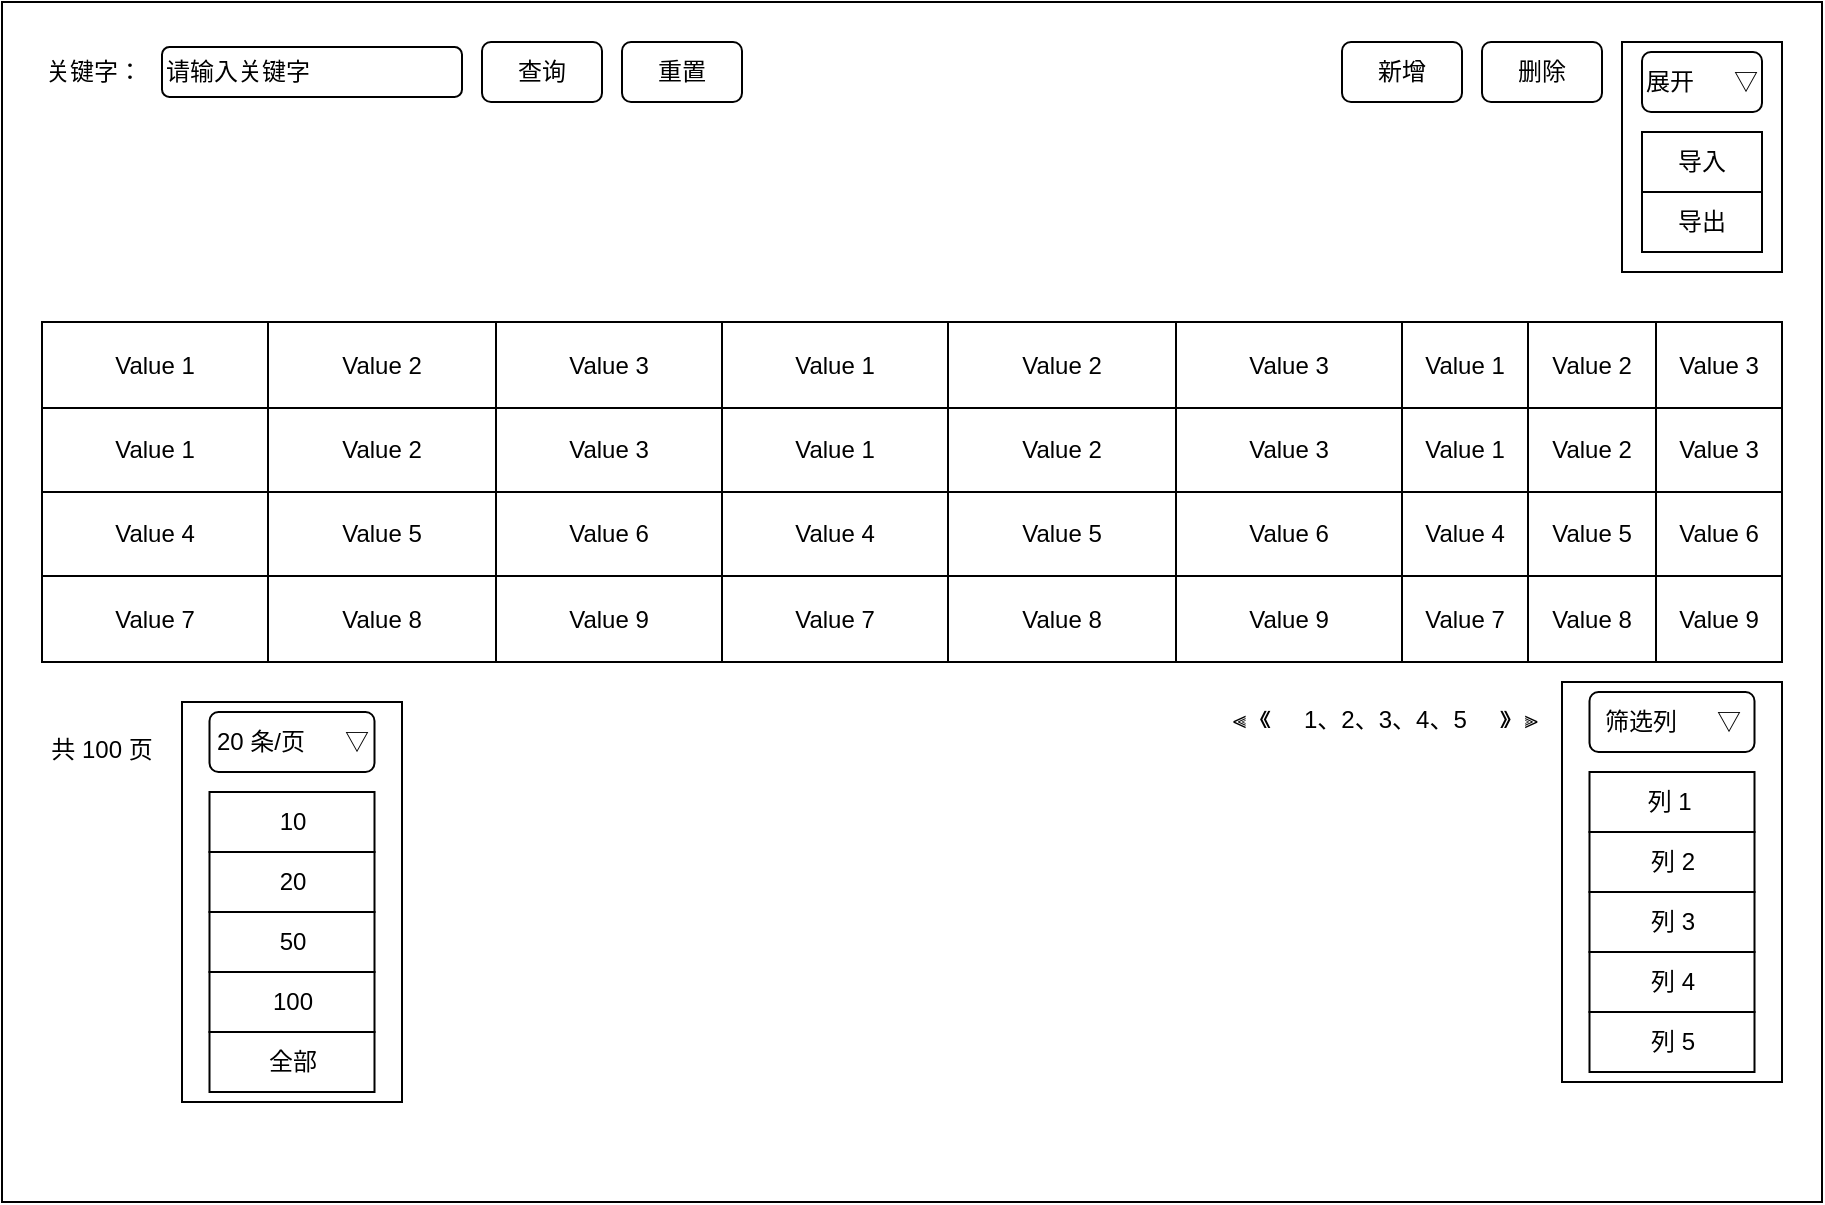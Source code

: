 <mxfile>
    <diagram id="9R0POnX61Uw_uijoBZHw" name="第 1 页">
        <mxGraphModel dx="1155" dy="564" grid="1" gridSize="10" guides="1" tooltips="1" connect="1" arrows="1" fold="1" page="1" pageScale="1" pageWidth="1169" pageHeight="827" math="0" shadow="0">
            <root>
                <mxCell id="0"/>
                <mxCell id="1" parent="0"/>
                <mxCell id="2" value="" style="rounded=0;whiteSpace=wrap;html=1;" vertex="1" parent="1">
                    <mxGeometry x="90" y="40" width="910" height="600" as="geometry"/>
                </mxCell>
                <mxCell id="5" value="" style="group" vertex="1" connectable="0" parent="1">
                    <mxGeometry x="110" y="60" width="210" height="30" as="geometry"/>
                </mxCell>
                <mxCell id="3" value="关键字：" style="text;html=1;align=left;verticalAlign=middle;whiteSpace=wrap;rounded=0;" vertex="1" parent="5">
                    <mxGeometry width="60" height="30" as="geometry"/>
                </mxCell>
                <mxCell id="4" value="请输入关键字" style="rounded=1;whiteSpace=wrap;html=1;align=left;" vertex="1" parent="5">
                    <mxGeometry x="60" y="2.5" width="150" height="25" as="geometry"/>
                </mxCell>
                <mxCell id="6" value="查询" style="rounded=1;whiteSpace=wrap;html=1;" vertex="1" parent="1">
                    <mxGeometry x="330" y="60" width="60" height="30" as="geometry"/>
                </mxCell>
                <mxCell id="7" value="重置" style="rounded=1;whiteSpace=wrap;html=1;" vertex="1" parent="1">
                    <mxGeometry x="400" y="60" width="60" height="30" as="geometry"/>
                </mxCell>
                <mxCell id="8" value="新增" style="rounded=1;whiteSpace=wrap;html=1;" vertex="1" parent="1">
                    <mxGeometry x="760" y="60" width="60" height="30" as="geometry"/>
                </mxCell>
                <mxCell id="9" value="删除" style="rounded=1;whiteSpace=wrap;html=1;" vertex="1" parent="1">
                    <mxGeometry x="830" y="60" width="60" height="30" as="geometry"/>
                </mxCell>
                <mxCell id="18" value="" style="group" vertex="1" connectable="0" parent="1">
                    <mxGeometry x="900" y="60" width="80" height="115" as="geometry"/>
                </mxCell>
                <mxCell id="17" value="" style="rounded=0;whiteSpace=wrap;html=1;" vertex="1" parent="18">
                    <mxGeometry width="80" height="115" as="geometry"/>
                </mxCell>
                <mxCell id="13" value="展开&amp;nbsp; &amp;nbsp; &amp;nbsp; ▽" style="rounded=1;whiteSpace=wrap;html=1;" vertex="1" parent="18">
                    <mxGeometry x="10" y="5" width="60" height="30" as="geometry"/>
                </mxCell>
                <mxCell id="15" value="导入" style="rounded=0;whiteSpace=wrap;html=1;" vertex="1" parent="18">
                    <mxGeometry x="10" y="45" width="60" height="30" as="geometry"/>
                </mxCell>
                <mxCell id="16" value="导出" style="rounded=0;whiteSpace=wrap;html=1;" vertex="1" parent="18">
                    <mxGeometry x="10" y="75" width="60" height="30" as="geometry"/>
                </mxCell>
                <mxCell id="83" value="" style="group" vertex="1" connectable="0" parent="1">
                    <mxGeometry x="110" y="200" width="870" height="170" as="geometry"/>
                </mxCell>
                <mxCell id="49" value="" style="childLayout=tableLayout;recursiveResize=0;shadow=0;fillColor=none;" vertex="1" parent="83">
                    <mxGeometry x="340" width="340" height="170" as="geometry"/>
                </mxCell>
                <mxCell id="50" value="" style="shape=tableRow;horizontal=0;startSize=0;swimlaneHead=0;swimlaneBody=0;top=0;left=0;bottom=0;right=0;dropTarget=0;collapsible=0;recursiveResize=0;expand=0;fontStyle=0;fillColor=none;strokeColor=inherit;" vertex="1" parent="49">
                    <mxGeometry width="340" height="43" as="geometry"/>
                </mxCell>
                <mxCell id="51" value="Value 1" style="connectable=0;recursiveResize=0;strokeColor=inherit;fillColor=none;align=center;whiteSpace=wrap;html=1;" vertex="1" parent="50">
                    <mxGeometry width="113" height="43" as="geometry">
                        <mxRectangle width="113" height="43" as="alternateBounds"/>
                    </mxGeometry>
                </mxCell>
                <mxCell id="52" value="Value 2" style="connectable=0;recursiveResize=0;strokeColor=inherit;fillColor=none;align=center;whiteSpace=wrap;html=1;" vertex="1" parent="50">
                    <mxGeometry x="113" width="114" height="43" as="geometry">
                        <mxRectangle width="114" height="43" as="alternateBounds"/>
                    </mxGeometry>
                </mxCell>
                <mxCell id="53" value="Value 3" style="connectable=0;recursiveResize=0;strokeColor=inherit;fillColor=none;align=center;whiteSpace=wrap;html=1;" vertex="1" parent="50">
                    <mxGeometry x="227" width="113" height="43" as="geometry">
                        <mxRectangle width="113" height="43" as="alternateBounds"/>
                    </mxGeometry>
                </mxCell>
                <mxCell id="54" value="" style="shape=tableRow;horizontal=0;startSize=0;swimlaneHead=0;swimlaneBody=0;top=0;left=0;bottom=0;right=0;dropTarget=0;collapsible=0;recursiveResize=0;expand=0;fontStyle=0;fillColor=none;strokeColor=inherit;" vertex="1" parent="49">
                    <mxGeometry y="43" width="340" height="42" as="geometry"/>
                </mxCell>
                <mxCell id="55" value="Value 1" style="connectable=0;recursiveResize=0;strokeColor=inherit;fillColor=none;align=center;whiteSpace=wrap;html=1;" vertex="1" parent="54">
                    <mxGeometry width="113" height="42" as="geometry">
                        <mxRectangle width="113" height="42" as="alternateBounds"/>
                    </mxGeometry>
                </mxCell>
                <mxCell id="56" value="Value 2" style="connectable=0;recursiveResize=0;strokeColor=inherit;fillColor=none;align=center;whiteSpace=wrap;html=1;" vertex="1" parent="54">
                    <mxGeometry x="113" width="114" height="42" as="geometry">
                        <mxRectangle width="114" height="42" as="alternateBounds"/>
                    </mxGeometry>
                </mxCell>
                <mxCell id="57" value="Value 3" style="connectable=0;recursiveResize=0;strokeColor=inherit;fillColor=none;align=center;whiteSpace=wrap;html=1;" vertex="1" parent="54">
                    <mxGeometry x="227" width="113" height="42" as="geometry">
                        <mxRectangle width="113" height="42" as="alternateBounds"/>
                    </mxGeometry>
                </mxCell>
                <mxCell id="58" style="shape=tableRow;horizontal=0;startSize=0;swimlaneHead=0;swimlaneBody=0;top=0;left=0;bottom=0;right=0;dropTarget=0;collapsible=0;recursiveResize=0;expand=0;fontStyle=0;fillColor=none;strokeColor=inherit;" vertex="1" parent="49">
                    <mxGeometry y="85" width="340" height="42" as="geometry"/>
                </mxCell>
                <mxCell id="59" value="Value 4" style="connectable=0;recursiveResize=0;strokeColor=inherit;fillColor=none;align=center;whiteSpace=wrap;html=1;" vertex="1" parent="58">
                    <mxGeometry width="113" height="42" as="geometry">
                        <mxRectangle width="113" height="42" as="alternateBounds"/>
                    </mxGeometry>
                </mxCell>
                <mxCell id="60" value="Value 5" style="connectable=0;recursiveResize=0;strokeColor=inherit;fillColor=none;align=center;whiteSpace=wrap;html=1;" vertex="1" parent="58">
                    <mxGeometry x="113" width="114" height="42" as="geometry">
                        <mxRectangle width="114" height="42" as="alternateBounds"/>
                    </mxGeometry>
                </mxCell>
                <mxCell id="61" value="Value 6" style="connectable=0;recursiveResize=0;strokeColor=inherit;fillColor=none;align=center;whiteSpace=wrap;html=1;" vertex="1" parent="58">
                    <mxGeometry x="227" width="113" height="42" as="geometry">
                        <mxRectangle width="113" height="42" as="alternateBounds"/>
                    </mxGeometry>
                </mxCell>
                <mxCell id="62" style="shape=tableRow;horizontal=0;startSize=0;swimlaneHead=0;swimlaneBody=0;top=0;left=0;bottom=0;right=0;dropTarget=0;collapsible=0;recursiveResize=0;expand=0;fontStyle=0;fillColor=none;strokeColor=inherit;" vertex="1" parent="49">
                    <mxGeometry y="127" width="340" height="43" as="geometry"/>
                </mxCell>
                <mxCell id="63" value="Value 7" style="connectable=0;recursiveResize=0;strokeColor=inherit;fillColor=none;align=center;whiteSpace=wrap;html=1;" vertex="1" parent="62">
                    <mxGeometry width="113" height="43" as="geometry">
                        <mxRectangle width="113" height="43" as="alternateBounds"/>
                    </mxGeometry>
                </mxCell>
                <mxCell id="64" value="Value 8" style="connectable=0;recursiveResize=0;strokeColor=inherit;fillColor=none;align=center;whiteSpace=wrap;html=1;" vertex="1" parent="62">
                    <mxGeometry x="113" width="114" height="43" as="geometry">
                        <mxRectangle width="114" height="43" as="alternateBounds"/>
                    </mxGeometry>
                </mxCell>
                <mxCell id="65" value="Value 9" style="connectable=0;recursiveResize=0;strokeColor=inherit;fillColor=none;align=center;whiteSpace=wrap;html=1;" vertex="1" parent="62">
                    <mxGeometry x="227" width="113" height="43" as="geometry">
                        <mxRectangle width="113" height="43" as="alternateBounds"/>
                    </mxGeometry>
                </mxCell>
                <mxCell id="32" value="" style="childLayout=tableLayout;recursiveResize=0;shadow=0;fillColor=none;" vertex="1" parent="83">
                    <mxGeometry width="340" height="170" as="geometry"/>
                </mxCell>
                <mxCell id="33" value="" style="shape=tableRow;horizontal=0;startSize=0;swimlaneHead=0;swimlaneBody=0;top=0;left=0;bottom=0;right=0;dropTarget=0;collapsible=0;recursiveResize=0;expand=0;fontStyle=0;fillColor=none;strokeColor=inherit;" vertex="1" parent="32">
                    <mxGeometry width="340" height="43" as="geometry"/>
                </mxCell>
                <mxCell id="34" value="Value 1" style="connectable=0;recursiveResize=0;strokeColor=inherit;fillColor=none;align=center;whiteSpace=wrap;html=1;" vertex="1" parent="33">
                    <mxGeometry width="113" height="43" as="geometry">
                        <mxRectangle width="113" height="43" as="alternateBounds"/>
                    </mxGeometry>
                </mxCell>
                <mxCell id="35" value="Value 2" style="connectable=0;recursiveResize=0;strokeColor=inherit;fillColor=none;align=center;whiteSpace=wrap;html=1;" vertex="1" parent="33">
                    <mxGeometry x="113" width="114" height="43" as="geometry">
                        <mxRectangle width="114" height="43" as="alternateBounds"/>
                    </mxGeometry>
                </mxCell>
                <mxCell id="36" value="Value 3" style="connectable=0;recursiveResize=0;strokeColor=inherit;fillColor=none;align=center;whiteSpace=wrap;html=1;" vertex="1" parent="33">
                    <mxGeometry x="227" width="113" height="43" as="geometry">
                        <mxRectangle width="113" height="43" as="alternateBounds"/>
                    </mxGeometry>
                </mxCell>
                <mxCell id="45" value="" style="shape=tableRow;horizontal=0;startSize=0;swimlaneHead=0;swimlaneBody=0;top=0;left=0;bottom=0;right=0;dropTarget=0;collapsible=0;recursiveResize=0;expand=0;fontStyle=0;fillColor=none;strokeColor=inherit;" vertex="1" parent="32">
                    <mxGeometry y="43" width="340" height="42" as="geometry"/>
                </mxCell>
                <mxCell id="46" value="Value 1" style="connectable=0;recursiveResize=0;strokeColor=inherit;fillColor=none;align=center;whiteSpace=wrap;html=1;" vertex="1" parent="45">
                    <mxGeometry width="113" height="42" as="geometry">
                        <mxRectangle width="113" height="42" as="alternateBounds"/>
                    </mxGeometry>
                </mxCell>
                <mxCell id="47" value="Value 2" style="connectable=0;recursiveResize=0;strokeColor=inherit;fillColor=none;align=center;whiteSpace=wrap;html=1;" vertex="1" parent="45">
                    <mxGeometry x="113" width="114" height="42" as="geometry">
                        <mxRectangle width="114" height="42" as="alternateBounds"/>
                    </mxGeometry>
                </mxCell>
                <mxCell id="48" value="Value 3" style="connectable=0;recursiveResize=0;strokeColor=inherit;fillColor=none;align=center;whiteSpace=wrap;html=1;" vertex="1" parent="45">
                    <mxGeometry x="227" width="113" height="42" as="geometry">
                        <mxRectangle width="113" height="42" as="alternateBounds"/>
                    </mxGeometry>
                </mxCell>
                <mxCell id="37" style="shape=tableRow;horizontal=0;startSize=0;swimlaneHead=0;swimlaneBody=0;top=0;left=0;bottom=0;right=0;dropTarget=0;collapsible=0;recursiveResize=0;expand=0;fontStyle=0;fillColor=none;strokeColor=inherit;" vertex="1" parent="32">
                    <mxGeometry y="85" width="340" height="42" as="geometry"/>
                </mxCell>
                <mxCell id="38" value="Value 4" style="connectable=0;recursiveResize=0;strokeColor=inherit;fillColor=none;align=center;whiteSpace=wrap;html=1;" vertex="1" parent="37">
                    <mxGeometry width="113" height="42" as="geometry">
                        <mxRectangle width="113" height="42" as="alternateBounds"/>
                    </mxGeometry>
                </mxCell>
                <mxCell id="39" value="Value 5" style="connectable=0;recursiveResize=0;strokeColor=inherit;fillColor=none;align=center;whiteSpace=wrap;html=1;" vertex="1" parent="37">
                    <mxGeometry x="113" width="114" height="42" as="geometry">
                        <mxRectangle width="114" height="42" as="alternateBounds"/>
                    </mxGeometry>
                </mxCell>
                <mxCell id="40" value="Value 6" style="connectable=0;recursiveResize=0;strokeColor=inherit;fillColor=none;align=center;whiteSpace=wrap;html=1;" vertex="1" parent="37">
                    <mxGeometry x="227" width="113" height="42" as="geometry">
                        <mxRectangle width="113" height="42" as="alternateBounds"/>
                    </mxGeometry>
                </mxCell>
                <mxCell id="41" style="shape=tableRow;horizontal=0;startSize=0;swimlaneHead=0;swimlaneBody=0;top=0;left=0;bottom=0;right=0;dropTarget=0;collapsible=0;recursiveResize=0;expand=0;fontStyle=0;fillColor=none;strokeColor=inherit;" vertex="1" parent="32">
                    <mxGeometry y="127" width="340" height="43" as="geometry"/>
                </mxCell>
                <mxCell id="42" value="Value 7" style="connectable=0;recursiveResize=0;strokeColor=inherit;fillColor=none;align=center;whiteSpace=wrap;html=1;" vertex="1" parent="41">
                    <mxGeometry width="113" height="43" as="geometry">
                        <mxRectangle width="113" height="43" as="alternateBounds"/>
                    </mxGeometry>
                </mxCell>
                <mxCell id="43" value="Value 8" style="connectable=0;recursiveResize=0;strokeColor=inherit;fillColor=none;align=center;whiteSpace=wrap;html=1;" vertex="1" parent="41">
                    <mxGeometry x="113" width="114" height="43" as="geometry">
                        <mxRectangle width="114" height="43" as="alternateBounds"/>
                    </mxGeometry>
                </mxCell>
                <mxCell id="44" value="Value 9" style="connectable=0;recursiveResize=0;strokeColor=inherit;fillColor=none;align=center;whiteSpace=wrap;html=1;" vertex="1" parent="41">
                    <mxGeometry x="227" width="113" height="43" as="geometry">
                        <mxRectangle width="113" height="43" as="alternateBounds"/>
                    </mxGeometry>
                </mxCell>
                <mxCell id="66" value="" style="childLayout=tableLayout;recursiveResize=0;shadow=0;fillColor=none;" vertex="1" parent="83">
                    <mxGeometry x="680" width="190" height="170" as="geometry"/>
                </mxCell>
                <mxCell id="67" value="" style="shape=tableRow;horizontal=0;startSize=0;swimlaneHead=0;swimlaneBody=0;top=0;left=0;bottom=0;right=0;dropTarget=0;collapsible=0;recursiveResize=0;expand=0;fontStyle=0;fillColor=none;strokeColor=inherit;" vertex="1" parent="66">
                    <mxGeometry width="190" height="43" as="geometry"/>
                </mxCell>
                <mxCell id="68" value="Value 1" style="connectable=0;recursiveResize=0;strokeColor=inherit;fillColor=none;align=center;whiteSpace=wrap;html=1;" vertex="1" parent="67">
                    <mxGeometry width="63" height="43" as="geometry">
                        <mxRectangle width="63" height="43" as="alternateBounds"/>
                    </mxGeometry>
                </mxCell>
                <mxCell id="69" value="Value 2" style="connectable=0;recursiveResize=0;strokeColor=inherit;fillColor=none;align=center;whiteSpace=wrap;html=1;" vertex="1" parent="67">
                    <mxGeometry x="63" width="64" height="43" as="geometry">
                        <mxRectangle width="64" height="43" as="alternateBounds"/>
                    </mxGeometry>
                </mxCell>
                <mxCell id="70" value="Value 3" style="connectable=0;recursiveResize=0;strokeColor=inherit;fillColor=none;align=center;whiteSpace=wrap;html=1;" vertex="1" parent="67">
                    <mxGeometry x="127" width="63" height="43" as="geometry">
                        <mxRectangle width="63" height="43" as="alternateBounds"/>
                    </mxGeometry>
                </mxCell>
                <mxCell id="71" value="" style="shape=tableRow;horizontal=0;startSize=0;swimlaneHead=0;swimlaneBody=0;top=0;left=0;bottom=0;right=0;dropTarget=0;collapsible=0;recursiveResize=0;expand=0;fontStyle=0;fillColor=none;strokeColor=inherit;" vertex="1" parent="66">
                    <mxGeometry y="43" width="190" height="42" as="geometry"/>
                </mxCell>
                <mxCell id="72" value="Value 1" style="connectable=0;recursiveResize=0;strokeColor=inherit;fillColor=none;align=center;whiteSpace=wrap;html=1;" vertex="1" parent="71">
                    <mxGeometry width="63" height="42" as="geometry">
                        <mxRectangle width="63" height="42" as="alternateBounds"/>
                    </mxGeometry>
                </mxCell>
                <mxCell id="73" value="Value 2" style="connectable=0;recursiveResize=0;strokeColor=inherit;fillColor=none;align=center;whiteSpace=wrap;html=1;" vertex="1" parent="71">
                    <mxGeometry x="63" width="64" height="42" as="geometry">
                        <mxRectangle width="64" height="42" as="alternateBounds"/>
                    </mxGeometry>
                </mxCell>
                <mxCell id="74" value="Value 3" style="connectable=0;recursiveResize=0;strokeColor=inherit;fillColor=none;align=center;whiteSpace=wrap;html=1;" vertex="1" parent="71">
                    <mxGeometry x="127" width="63" height="42" as="geometry">
                        <mxRectangle width="63" height="42" as="alternateBounds"/>
                    </mxGeometry>
                </mxCell>
                <mxCell id="75" style="shape=tableRow;horizontal=0;startSize=0;swimlaneHead=0;swimlaneBody=0;top=0;left=0;bottom=0;right=0;dropTarget=0;collapsible=0;recursiveResize=0;expand=0;fontStyle=0;fillColor=none;strokeColor=inherit;" vertex="1" parent="66">
                    <mxGeometry y="85" width="190" height="42" as="geometry"/>
                </mxCell>
                <mxCell id="76" value="Value 4" style="connectable=0;recursiveResize=0;strokeColor=inherit;fillColor=none;align=center;whiteSpace=wrap;html=1;" vertex="1" parent="75">
                    <mxGeometry width="63" height="42" as="geometry">
                        <mxRectangle width="63" height="42" as="alternateBounds"/>
                    </mxGeometry>
                </mxCell>
                <mxCell id="77" value="Value 5" style="connectable=0;recursiveResize=0;strokeColor=inherit;fillColor=none;align=center;whiteSpace=wrap;html=1;" vertex="1" parent="75">
                    <mxGeometry x="63" width="64" height="42" as="geometry">
                        <mxRectangle width="64" height="42" as="alternateBounds"/>
                    </mxGeometry>
                </mxCell>
                <mxCell id="78" value="Value 6" style="connectable=0;recursiveResize=0;strokeColor=inherit;fillColor=none;align=center;whiteSpace=wrap;html=1;" vertex="1" parent="75">
                    <mxGeometry x="127" width="63" height="42" as="geometry">
                        <mxRectangle width="63" height="42" as="alternateBounds"/>
                    </mxGeometry>
                </mxCell>
                <mxCell id="79" style="shape=tableRow;horizontal=0;startSize=0;swimlaneHead=0;swimlaneBody=0;top=0;left=0;bottom=0;right=0;dropTarget=0;collapsible=0;recursiveResize=0;expand=0;fontStyle=0;fillColor=none;strokeColor=inherit;" vertex="1" parent="66">
                    <mxGeometry y="127" width="190" height="43" as="geometry"/>
                </mxCell>
                <mxCell id="80" value="Value 7" style="connectable=0;recursiveResize=0;strokeColor=inherit;fillColor=none;align=center;whiteSpace=wrap;html=1;" vertex="1" parent="79">
                    <mxGeometry width="63" height="43" as="geometry">
                        <mxRectangle width="63" height="43" as="alternateBounds"/>
                    </mxGeometry>
                </mxCell>
                <mxCell id="81" value="Value 8" style="connectable=0;recursiveResize=0;strokeColor=inherit;fillColor=none;align=center;whiteSpace=wrap;html=1;" vertex="1" parent="79">
                    <mxGeometry x="63" width="64" height="43" as="geometry">
                        <mxRectangle width="64" height="43" as="alternateBounds"/>
                    </mxGeometry>
                </mxCell>
                <mxCell id="82" value="Value 9" style="connectable=0;recursiveResize=0;strokeColor=inherit;fillColor=none;align=center;whiteSpace=wrap;html=1;" vertex="1" parent="79">
                    <mxGeometry x="127" width="63" height="43" as="geometry">
                        <mxRectangle width="63" height="43" as="alternateBounds"/>
                    </mxGeometry>
                </mxCell>
                <mxCell id="84" value="共 100 页" style="text;html=1;align=center;verticalAlign=middle;whiteSpace=wrap;rounded=0;" vertex="1" parent="1">
                    <mxGeometry x="110" y="399" width="60" height="30" as="geometry"/>
                </mxCell>
                <mxCell id="IVYwX4z4KSFQF_cbaDjo-93" value="" style="group" vertex="1" connectable="0" parent="1">
                    <mxGeometry x="180" y="390" width="110" height="200" as="geometry"/>
                </mxCell>
                <mxCell id="IVYwX4z4KSFQF_cbaDjo-85" value="" style="rounded=0;whiteSpace=wrap;html=1;" vertex="1" parent="IVYwX4z4KSFQF_cbaDjo-93">
                    <mxGeometry width="110" height="200" as="geometry"/>
                </mxCell>
                <mxCell id="IVYwX4z4KSFQF_cbaDjo-86" value="20 条/页&amp;nbsp; &amp;nbsp; &amp;nbsp; ▽" style="rounded=1;whiteSpace=wrap;html=1;" vertex="1" parent="IVYwX4z4KSFQF_cbaDjo-93">
                    <mxGeometry x="13.75" y="5" width="82.5" height="30" as="geometry"/>
                </mxCell>
                <mxCell id="IVYwX4z4KSFQF_cbaDjo-87" value="10" style="rounded=0;whiteSpace=wrap;html=1;" vertex="1" parent="IVYwX4z4KSFQF_cbaDjo-93">
                    <mxGeometry x="13.75" y="45" width="82.5" height="30" as="geometry"/>
                </mxCell>
                <mxCell id="IVYwX4z4KSFQF_cbaDjo-88" value="20" style="rounded=0;whiteSpace=wrap;html=1;" vertex="1" parent="IVYwX4z4KSFQF_cbaDjo-93">
                    <mxGeometry x="13.75" y="75" width="82.5" height="30" as="geometry"/>
                </mxCell>
                <mxCell id="IVYwX4z4KSFQF_cbaDjo-90" value="50" style="rounded=0;whiteSpace=wrap;html=1;" vertex="1" parent="IVYwX4z4KSFQF_cbaDjo-93">
                    <mxGeometry x="13.75" y="105" width="82.5" height="30" as="geometry"/>
                </mxCell>
                <mxCell id="IVYwX4z4KSFQF_cbaDjo-91" value="100" style="rounded=0;whiteSpace=wrap;html=1;" vertex="1" parent="IVYwX4z4KSFQF_cbaDjo-93">
                    <mxGeometry x="13.75" y="135" width="82.5" height="30" as="geometry"/>
                </mxCell>
                <mxCell id="IVYwX4z4KSFQF_cbaDjo-92" value="全部" style="rounded=0;whiteSpace=wrap;html=1;" vertex="1" parent="IVYwX4z4KSFQF_cbaDjo-93">
                    <mxGeometry x="13.75" y="165" width="82.5" height="30" as="geometry"/>
                </mxCell>
                <mxCell id="IVYwX4z4KSFQF_cbaDjo-94" value="⫷&amp;nbsp; 《&amp;nbsp; &amp;nbsp; &amp;nbsp;1、2、3、4、5&lt;span style=&quot;color: rgb(0, 0, 0);&quot;&gt;&amp;nbsp; &amp;nbsp; &amp;nbsp;》&amp;nbsp;&amp;nbsp;&lt;/span&gt;⫸" style="text;html=1;align=right;verticalAlign=middle;whiteSpace=wrap;rounded=0;" vertex="1" parent="1">
                    <mxGeometry x="670" y="384" width="190" height="30" as="geometry"/>
                </mxCell>
                <mxCell id="IVYwX4z4KSFQF_cbaDjo-96" value="" style="group" vertex="1" connectable="0" parent="1">
                    <mxGeometry x="870" y="380" width="110" height="200" as="geometry"/>
                </mxCell>
                <mxCell id="IVYwX4z4KSFQF_cbaDjo-97" value="" style="rounded=0;whiteSpace=wrap;html=1;" vertex="1" parent="IVYwX4z4KSFQF_cbaDjo-96">
                    <mxGeometry width="110" height="200" as="geometry"/>
                </mxCell>
                <mxCell id="IVYwX4z4KSFQF_cbaDjo-98" value="筛选列&amp;nbsp; &amp;nbsp; &amp;nbsp; ▽" style="rounded=1;whiteSpace=wrap;html=1;" vertex="1" parent="IVYwX4z4KSFQF_cbaDjo-96">
                    <mxGeometry x="13.75" y="5" width="82.5" height="30" as="geometry"/>
                </mxCell>
                <mxCell id="IVYwX4z4KSFQF_cbaDjo-99" value="列 1&amp;nbsp;" style="rounded=0;whiteSpace=wrap;html=1;" vertex="1" parent="IVYwX4z4KSFQF_cbaDjo-96">
                    <mxGeometry x="13.75" y="45" width="82.5" height="30" as="geometry"/>
                </mxCell>
                <mxCell id="IVYwX4z4KSFQF_cbaDjo-100" value="列 2" style="rounded=0;whiteSpace=wrap;html=1;" vertex="1" parent="IVYwX4z4KSFQF_cbaDjo-96">
                    <mxGeometry x="13.75" y="75" width="82.5" height="30" as="geometry"/>
                </mxCell>
                <mxCell id="IVYwX4z4KSFQF_cbaDjo-101" value="列 3" style="rounded=0;whiteSpace=wrap;html=1;" vertex="1" parent="IVYwX4z4KSFQF_cbaDjo-96">
                    <mxGeometry x="13.75" y="105" width="82.5" height="30" as="geometry"/>
                </mxCell>
                <mxCell id="IVYwX4z4KSFQF_cbaDjo-102" value="列 4" style="rounded=0;whiteSpace=wrap;html=1;" vertex="1" parent="IVYwX4z4KSFQF_cbaDjo-96">
                    <mxGeometry x="13.75" y="135" width="82.5" height="30" as="geometry"/>
                </mxCell>
                <mxCell id="IVYwX4z4KSFQF_cbaDjo-103" value="列 5" style="rounded=0;whiteSpace=wrap;html=1;" vertex="1" parent="IVYwX4z4KSFQF_cbaDjo-96">
                    <mxGeometry x="13.75" y="165" width="82.5" height="30" as="geometry"/>
                </mxCell>
            </root>
        </mxGraphModel>
    </diagram>
    <diagram id="lrQFS2Q0yg7-O7oLuVEM" name="第 2 页">
        <mxGraphModel dx="1107" dy="677" grid="1" gridSize="10" guides="1" tooltips="1" connect="1" arrows="1" fold="1" page="1" pageScale="1" pageWidth="1169" pageHeight="827" math="0" shadow="0">
            <root>
                <mxCell id="0"/>
                <mxCell id="1" parent="0"/>
            </root>
        </mxGraphModel>
    </diagram>
    <diagram id="VQ-6KZesTyFDGwN9oVJI" name="第 3 页">
        <mxGraphModel dx="1107" dy="677" grid="1" gridSize="10" guides="1" tooltips="1" connect="1" arrows="1" fold="1" page="1" pageScale="1" pageWidth="1169" pageHeight="827" math="0" shadow="0">
            <root>
                <mxCell id="0"/>
                <mxCell id="1" parent="0"/>
            </root>
        </mxGraphModel>
    </diagram>
    <diagram id="ar1l-684JFhr8Mkbxszr" name="第 4 页">
        <mxGraphModel dx="1107" dy="677" grid="1" gridSize="10" guides="1" tooltips="1" connect="1" arrows="1" fold="1" page="1" pageScale="1" pageWidth="1169" pageHeight="827" math="0" shadow="0">
            <root>
                <mxCell id="0"/>
                <mxCell id="1" parent="0"/>
            </root>
        </mxGraphModel>
    </diagram>
</mxfile>